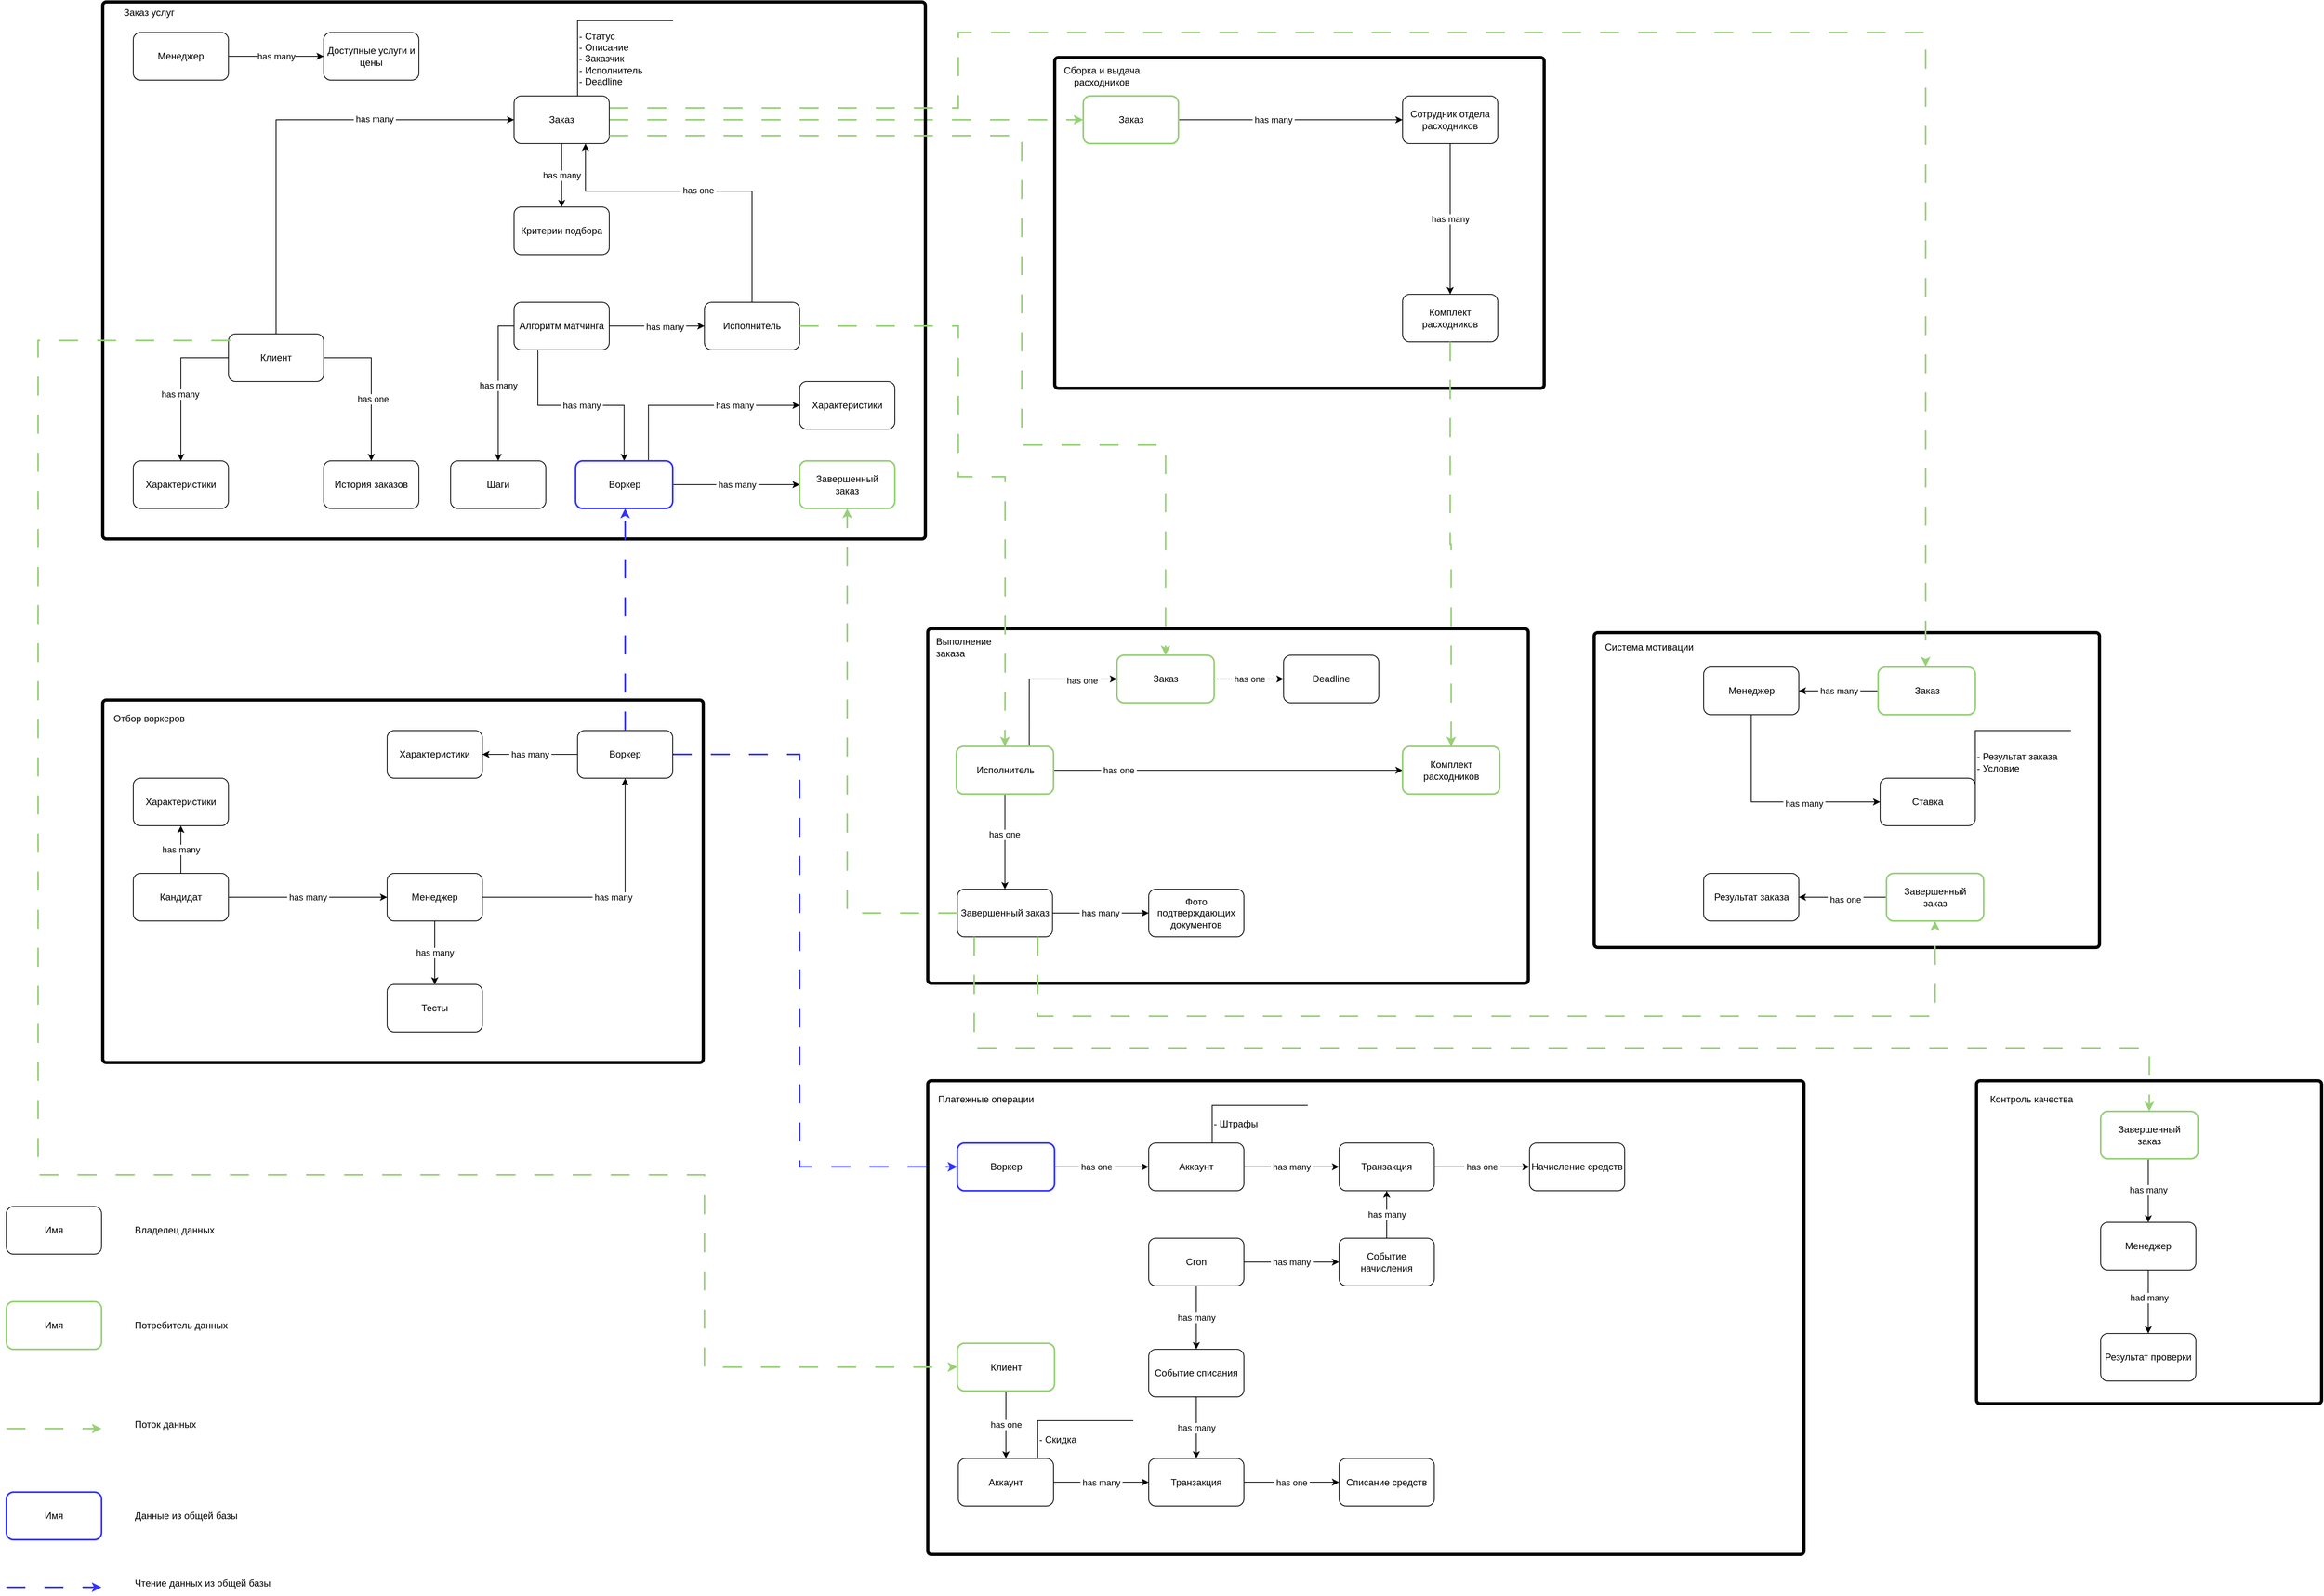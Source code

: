 <mxfile version="21.2.8" type="device">
  <diagram name="Страница 1" id="Lwf3m-4QlOgpuo_kP1Js">
    <mxGraphModel dx="1508" dy="991" grid="1" gridSize="10" guides="1" tooltips="1" connect="1" arrows="1" fold="1" page="1" pageScale="1" pageWidth="2339" pageHeight="3300" math="0" shadow="0">
      <root>
        <mxCell id="0" />
        <mxCell id="1" parent="0" />
        <mxCell id="w28DLQlOVZBrRj4EJd5n-156" style="edgeStyle=orthogonalEdgeStyle;rounded=0;orthogonalLoop=1;jettySize=auto;html=1;exitX=1;exitY=0.5;exitDx=0;exitDy=0;strokeColor=#97D077;dashed=1;dashPattern=12 12;strokeWidth=2;entryX=0;entryY=0.5;entryDx=0;entryDy=0;" edge="1" parent="1" source="w28DLQlOVZBrRj4EJd5n-175" target="w28DLQlOVZBrRj4EJd5n-205">
          <mxGeometry relative="1" as="geometry">
            <mxPoint x="880" y="909.66" as="sourcePoint" />
            <mxPoint x="1220" y="909.66" as="targetPoint" />
          </mxGeometry>
        </mxCell>
        <mxCell id="w28DLQlOVZBrRj4EJd5n-160" value="- Статус&lt;br&gt;- Описание&lt;br&gt;- Заказчик&lt;br&gt;- Исполнитель&lt;br&gt;- Deadline" style="shape=partialRectangle;whiteSpace=wrap;html=1;bottom=0;right=0;fillColor=none;align=left;" vertex="1" parent="1">
          <mxGeometry x="840" y="745" width="120" height="95" as="geometry" />
        </mxCell>
        <mxCell id="w28DLQlOVZBrRj4EJd5n-161" value="" style="verticalLabelPosition=bottom;verticalAlign=top;html=1;shape=mxgraph.basic.rounded_frame;dx=3;whiteSpace=wrap;fillColor=#000000;" vertex="1" parent="1">
          <mxGeometry x="240" y="1600" width="760" height="460" as="geometry" />
        </mxCell>
        <mxCell id="w28DLQlOVZBrRj4EJd5n-162" value="Отбор воркеров" style="text;html=1;strokeColor=none;fillColor=none;align=center;verticalAlign=middle;whiteSpace=wrap;rounded=0;" vertex="1" parent="1">
          <mxGeometry x="240" y="1610" width="120" height="30" as="geometry" />
        </mxCell>
        <mxCell id="w28DLQlOVZBrRj4EJd5n-163" value="" style="verticalLabelPosition=bottom;verticalAlign=top;html=1;shape=mxgraph.basic.rounded_frame;dx=3;whiteSpace=wrap;fillColor=#000000;" vertex="1" parent="1">
          <mxGeometry x="1280" y="2080" width="1107.5" height="600" as="geometry" />
        </mxCell>
        <mxCell id="w28DLQlOVZBrRj4EJd5n-164" value="Платежные операции" style="text;html=1;strokeColor=none;fillColor=none;align=center;verticalAlign=middle;whiteSpace=wrap;rounded=0;" vertex="1" parent="1">
          <mxGeometry x="1290" y="2090" width="130" height="30" as="geometry" />
        </mxCell>
        <mxCell id="w28DLQlOVZBrRj4EJd5n-165" value="" style="verticalLabelPosition=bottom;verticalAlign=top;html=1;shape=mxgraph.basic.rounded_frame;dx=3;whiteSpace=wrap;fillColor=#000000;" vertex="1" parent="1">
          <mxGeometry x="240" y="720" width="1040" height="680" as="geometry" />
        </mxCell>
        <mxCell id="w28DLQlOVZBrRj4EJd5n-166" value="Заказ услуг" style="text;html=1;strokeColor=none;fillColor=none;align=center;verticalAlign=middle;whiteSpace=wrap;rounded=0;" vertex="1" parent="1">
          <mxGeometry x="240" y="720" width="120" height="30" as="geometry" />
        </mxCell>
        <mxCell id="w28DLQlOVZBrRj4EJd5n-167" value="" style="verticalLabelPosition=bottom;verticalAlign=top;html=1;shape=mxgraph.basic.rounded_frame;dx=3;whiteSpace=wrap;strokeColor=#000000;fillColor=#000000;" vertex="1" parent="1">
          <mxGeometry x="1440" y="790" width="620" height="420" as="geometry" />
        </mxCell>
        <mxCell id="w28DLQlOVZBrRj4EJd5n-168" value="Сборка и выдача расходников" style="text;html=1;strokeColor=none;fillColor=none;align=center;verticalAlign=middle;whiteSpace=wrap;rounded=0;" vertex="1" parent="1">
          <mxGeometry x="1441.25" y="800" width="120" height="30" as="geometry" />
        </mxCell>
        <mxCell id="w28DLQlOVZBrRj4EJd5n-169" value="" style="verticalLabelPosition=bottom;verticalAlign=top;html=1;shape=mxgraph.basic.rounded_frame;dx=3;whiteSpace=wrap;strokeColor=#000000;fillColor=#000000;" vertex="1" parent="1">
          <mxGeometry x="2120" y="1515" width="640" height="400" as="geometry" />
        </mxCell>
        <mxCell id="w28DLQlOVZBrRj4EJd5n-170" value="Система мотивации" style="text;html=1;strokeColor=none;fillColor=none;align=center;verticalAlign=middle;whiteSpace=wrap;rounded=0;" vertex="1" parent="1">
          <mxGeometry x="2130.5" y="1520" width="120" height="30" as="geometry" />
        </mxCell>
        <mxCell id="w28DLQlOVZBrRj4EJd5n-171" value="" style="verticalLabelPosition=bottom;verticalAlign=top;html=1;shape=mxgraph.basic.rounded_frame;dx=3;whiteSpace=wrap;strokeColor=#000000;fillColor=#000000;" vertex="1" parent="1">
          <mxGeometry x="1280" y="1510" width="760" height="450" as="geometry" />
        </mxCell>
        <mxCell id="w28DLQlOVZBrRj4EJd5n-172" value="Выполнение&lt;br&gt;заказа" style="text;html=1;strokeColor=none;fillColor=none;align=left;verticalAlign=middle;whiteSpace=wrap;rounded=0;" vertex="1" parent="1">
          <mxGeometry x="1290" y="1520" width="120" height="30" as="geometry" />
        </mxCell>
        <mxCell id="w28DLQlOVZBrRj4EJd5n-173" value="Контроль качества" style="text;html=1;strokeColor=none;fillColor=none;align=center;verticalAlign=middle;whiteSpace=wrap;rounded=0;" vertex="1" parent="1">
          <mxGeometry x="2612.5" y="2090" width="120" height="30" as="geometry" />
        </mxCell>
        <mxCell id="w28DLQlOVZBrRj4EJd5n-174" value="" style="verticalLabelPosition=bottom;verticalAlign=top;html=1;shape=mxgraph.basic.rounded_frame;dx=3;whiteSpace=wrap;strokeColor=#000000;fillColor=#000000;" vertex="1" parent="1">
          <mxGeometry x="2602" y="2080" width="438" height="410" as="geometry" />
        </mxCell>
        <mxCell id="w28DLQlOVZBrRj4EJd5n-199" value="has many" style="edgeStyle=orthogonalEdgeStyle;rounded=0;orthogonalLoop=1;jettySize=auto;html=1;exitX=0.5;exitY=1;exitDx=0;exitDy=0;entryX=0.5;entryY=0;entryDx=0;entryDy=0;" edge="1" parent="1" source="w28DLQlOVZBrRj4EJd5n-175" target="w28DLQlOVZBrRj4EJd5n-197">
          <mxGeometry relative="1" as="geometry" />
        </mxCell>
        <mxCell id="w28DLQlOVZBrRj4EJd5n-279" style="edgeStyle=orthogonalEdgeStyle;rounded=0;orthogonalLoop=1;jettySize=auto;html=1;exitX=1;exitY=0.25;exitDx=0;exitDy=0;dashed=1;dashPattern=12 12;entryX=0.489;entryY=-0.012;entryDx=0;entryDy=0;strokeColor=#97D077;entryPerimeter=0;strokeWidth=2;" edge="1" parent="1" source="w28DLQlOVZBrRj4EJd5n-175" target="w28DLQlOVZBrRj4EJd5n-280">
          <mxGeometry relative="1" as="geometry">
            <Array as="points">
              <mxPoint x="1320" y="855" />
              <mxPoint x="1320" y="760" />
              <mxPoint x="2539" y="760" />
            </Array>
          </mxGeometry>
        </mxCell>
        <mxCell id="w28DLQlOVZBrRj4EJd5n-175" value="Заказ" style="rounded=1;whiteSpace=wrap;html=1;" vertex="1" parent="1">
          <mxGeometry x="760" y="840" width="120" height="60" as="geometry" />
        </mxCell>
        <mxCell id="w28DLQlOVZBrRj4EJd5n-178" style="edgeStyle=orthogonalEdgeStyle;rounded=0;orthogonalLoop=1;jettySize=auto;html=1;exitX=0;exitY=0.5;exitDx=0;exitDy=0;" edge="1" parent="1" source="w28DLQlOVZBrRj4EJd5n-176" target="w28DLQlOVZBrRj4EJd5n-177">
          <mxGeometry relative="1" as="geometry" />
        </mxCell>
        <mxCell id="w28DLQlOVZBrRj4EJd5n-179" value="has many" style="edgeLabel;html=1;align=center;verticalAlign=middle;resizable=0;points=[];" vertex="1" connectable="0" parent="w28DLQlOVZBrRj4EJd5n-178">
          <mxGeometry x="0.117" y="-1" relative="1" as="geometry">
            <mxPoint as="offset" />
          </mxGeometry>
        </mxCell>
        <mxCell id="w28DLQlOVZBrRj4EJd5n-181" style="edgeStyle=orthogonalEdgeStyle;rounded=0;orthogonalLoop=1;jettySize=auto;html=1;exitX=1;exitY=0.5;exitDx=0;exitDy=0;" edge="1" parent="1" source="w28DLQlOVZBrRj4EJd5n-176" target="w28DLQlOVZBrRj4EJd5n-180">
          <mxGeometry relative="1" as="geometry" />
        </mxCell>
        <mxCell id="w28DLQlOVZBrRj4EJd5n-182" value="has one" style="edgeLabel;html=1;align=center;verticalAlign=middle;resizable=0;points=[];" vertex="1" connectable="0" parent="w28DLQlOVZBrRj4EJd5n-181">
          <mxGeometry x="0.179" y="2" relative="1" as="geometry">
            <mxPoint as="offset" />
          </mxGeometry>
        </mxCell>
        <mxCell id="w28DLQlOVZBrRj4EJd5n-194" style="edgeStyle=orthogonalEdgeStyle;rounded=0;orthogonalLoop=1;jettySize=auto;html=1;exitX=0.5;exitY=0;exitDx=0;exitDy=0;entryX=0;entryY=0.5;entryDx=0;entryDy=0;" edge="1" parent="1" source="w28DLQlOVZBrRj4EJd5n-176" target="w28DLQlOVZBrRj4EJd5n-175">
          <mxGeometry relative="1" as="geometry" />
        </mxCell>
        <mxCell id="w28DLQlOVZBrRj4EJd5n-195" value="&amp;nbsp;has many&amp;nbsp;" style="edgeLabel;html=1;align=center;verticalAlign=middle;resizable=0;points=[];" vertex="1" connectable="0" parent="w28DLQlOVZBrRj4EJd5n-194">
          <mxGeometry x="0.383" y="1" relative="1" as="geometry">
            <mxPoint as="offset" />
          </mxGeometry>
        </mxCell>
        <mxCell id="w28DLQlOVZBrRj4EJd5n-176" value="Клиент" style="rounded=1;whiteSpace=wrap;html=1;" vertex="1" parent="1">
          <mxGeometry x="400" y="1140" width="120" height="60" as="geometry" />
        </mxCell>
        <mxCell id="w28DLQlOVZBrRj4EJd5n-177" value="Характеристики" style="rounded=1;whiteSpace=wrap;html=1;" vertex="1" parent="1">
          <mxGeometry x="280" y="1300" width="120" height="60" as="geometry" />
        </mxCell>
        <mxCell id="w28DLQlOVZBrRj4EJd5n-180" value="История заказов" style="rounded=1;whiteSpace=wrap;html=1;" vertex="1" parent="1">
          <mxGeometry x="520" y="1300" width="120" height="60" as="geometry" />
        </mxCell>
        <mxCell id="w28DLQlOVZBrRj4EJd5n-185" value="has many" style="edgeStyle=orthogonalEdgeStyle;rounded=0;orthogonalLoop=1;jettySize=auto;html=1;exitX=1;exitY=0.5;exitDx=0;exitDy=0;entryX=0;entryY=0.5;entryDx=0;entryDy=0;" edge="1" parent="1" source="w28DLQlOVZBrRj4EJd5n-183" target="w28DLQlOVZBrRj4EJd5n-184">
          <mxGeometry relative="1" as="geometry" />
        </mxCell>
        <mxCell id="w28DLQlOVZBrRj4EJd5n-183" value="Менеджер" style="rounded=1;whiteSpace=wrap;html=1;" vertex="1" parent="1">
          <mxGeometry x="280" y="760" width="120" height="60" as="geometry" />
        </mxCell>
        <mxCell id="w28DLQlOVZBrRj4EJd5n-184" value="Доступные услуги и цены" style="rounded=1;whiteSpace=wrap;html=1;" vertex="1" parent="1">
          <mxGeometry x="520" y="760" width="120" height="60" as="geometry" />
        </mxCell>
        <mxCell id="w28DLQlOVZBrRj4EJd5n-201" style="edgeStyle=orthogonalEdgeStyle;rounded=0;orthogonalLoop=1;jettySize=auto;html=1;exitX=1;exitY=0.5;exitDx=0;exitDy=0;" edge="1" parent="1" source="w28DLQlOVZBrRj4EJd5n-190" target="w28DLQlOVZBrRj4EJd5n-200">
          <mxGeometry relative="1" as="geometry" />
        </mxCell>
        <mxCell id="w28DLQlOVZBrRj4EJd5n-202" value="&amp;nbsp;has many&amp;nbsp;" style="edgeLabel;html=1;align=center;verticalAlign=middle;resizable=0;points=[];" vertex="1" connectable="0" parent="w28DLQlOVZBrRj4EJd5n-201">
          <mxGeometry x="0.166" y="-1" relative="1" as="geometry">
            <mxPoint as="offset" />
          </mxGeometry>
        </mxCell>
        <mxCell id="w28DLQlOVZBrRj4EJd5n-208" value="&amp;nbsp;has many&amp;nbsp;" style="edgeStyle=orthogonalEdgeStyle;rounded=0;orthogonalLoop=1;jettySize=auto;html=1;exitX=0.25;exitY=1;exitDx=0;exitDy=0;" edge="1" parent="1" source="w28DLQlOVZBrRj4EJd5n-190" target="w28DLQlOVZBrRj4EJd5n-207">
          <mxGeometry relative="1" as="geometry" />
        </mxCell>
        <mxCell id="w28DLQlOVZBrRj4EJd5n-227" value="has many" style="edgeStyle=orthogonalEdgeStyle;rounded=0;orthogonalLoop=1;jettySize=auto;html=1;exitX=0;exitY=0.5;exitDx=0;exitDy=0;" edge="1" parent="1" source="w28DLQlOVZBrRj4EJd5n-190" target="w28DLQlOVZBrRj4EJd5n-191">
          <mxGeometry relative="1" as="geometry" />
        </mxCell>
        <mxCell id="w28DLQlOVZBrRj4EJd5n-190" value="Алгоритм матчинга" style="rounded=1;whiteSpace=wrap;html=1;" vertex="1" parent="1">
          <mxGeometry x="760" y="1100" width="120" height="60" as="geometry" />
        </mxCell>
        <mxCell id="w28DLQlOVZBrRj4EJd5n-191" value="Шаги" style="rounded=1;whiteSpace=wrap;html=1;" vertex="1" parent="1">
          <mxGeometry x="680" y="1300" width="120" height="60" as="geometry" />
        </mxCell>
        <mxCell id="w28DLQlOVZBrRj4EJd5n-197" value="Критерии подбора" style="rounded=1;whiteSpace=wrap;html=1;" vertex="1" parent="1">
          <mxGeometry x="760" y="980" width="120" height="60" as="geometry" />
        </mxCell>
        <mxCell id="w28DLQlOVZBrRj4EJd5n-203" style="edgeStyle=orthogonalEdgeStyle;rounded=0;orthogonalLoop=1;jettySize=auto;html=1;exitX=0.5;exitY=0;exitDx=0;exitDy=0;entryX=0.75;entryY=1;entryDx=0;entryDy=0;" edge="1" parent="1" source="w28DLQlOVZBrRj4EJd5n-200" target="w28DLQlOVZBrRj4EJd5n-175">
          <mxGeometry relative="1" as="geometry">
            <Array as="points">
              <mxPoint x="1060" y="960" />
              <mxPoint x="850" y="960" />
            </Array>
          </mxGeometry>
        </mxCell>
        <mxCell id="w28DLQlOVZBrRj4EJd5n-204" value="&amp;nbsp;has one&amp;nbsp;" style="edgeLabel;html=1;align=center;verticalAlign=middle;resizable=0;points=[];" vertex="1" connectable="0" parent="w28DLQlOVZBrRj4EJd5n-203">
          <mxGeometry x="0.016" y="-1" relative="1" as="geometry">
            <mxPoint as="offset" />
          </mxGeometry>
        </mxCell>
        <mxCell id="w28DLQlOVZBrRj4EJd5n-200" value="Исполнитель" style="rounded=1;whiteSpace=wrap;html=1;" vertex="1" parent="1">
          <mxGeometry x="1000" y="1100" width="120" height="60" as="geometry" />
        </mxCell>
        <mxCell id="w28DLQlOVZBrRj4EJd5n-212" style="edgeStyle=orthogonalEdgeStyle;rounded=0;orthogonalLoop=1;jettySize=auto;html=1;exitX=1;exitY=0.5;exitDx=0;exitDy=0;entryX=0;entryY=0.5;entryDx=0;entryDy=0;" edge="1" parent="1" source="w28DLQlOVZBrRj4EJd5n-205" target="w28DLQlOVZBrRj4EJd5n-211">
          <mxGeometry relative="1" as="geometry" />
        </mxCell>
        <mxCell id="w28DLQlOVZBrRj4EJd5n-216" value="&amp;nbsp;has many&amp;nbsp;" style="edgeLabel;html=1;align=center;verticalAlign=middle;resizable=0;points=[];" vertex="1" connectable="0" parent="w28DLQlOVZBrRj4EJd5n-212">
          <mxGeometry x="-0.154" relative="1" as="geometry">
            <mxPoint as="offset" />
          </mxGeometry>
        </mxCell>
        <mxCell id="w28DLQlOVZBrRj4EJd5n-205" value="Заказ" style="rounded=1;whiteSpace=wrap;html=1;strokeColor=#97D077;strokeWidth=2;" vertex="1" parent="1">
          <mxGeometry x="1477.5" y="840" width="120" height="60" as="geometry" />
        </mxCell>
        <mxCell id="w28DLQlOVZBrRj4EJd5n-232" style="edgeStyle=orthogonalEdgeStyle;rounded=0;orthogonalLoop=1;jettySize=auto;html=1;exitX=1;exitY=0.75;exitDx=0;exitDy=0;" edge="1" parent="1" source="w28DLQlOVZBrRj4EJd5n-207" target="w28DLQlOVZBrRj4EJd5n-223">
          <mxGeometry relative="1" as="geometry">
            <Array as="points">
              <mxPoint x="960" y="1330" />
            </Array>
          </mxGeometry>
        </mxCell>
        <mxCell id="w28DLQlOVZBrRj4EJd5n-234" value="&amp;nbsp;has many&amp;nbsp;" style="edgeLabel;html=1;align=center;verticalAlign=middle;resizable=0;points=[];" vertex="1" connectable="0" parent="w28DLQlOVZBrRj4EJd5n-232">
          <mxGeometry x="0.093" relative="1" as="geometry">
            <mxPoint as="offset" />
          </mxGeometry>
        </mxCell>
        <mxCell id="w28DLQlOVZBrRj4EJd5n-233" style="edgeStyle=orthogonalEdgeStyle;rounded=0;orthogonalLoop=1;jettySize=auto;html=1;exitX=0.75;exitY=0;exitDx=0;exitDy=0;entryX=0;entryY=0.5;entryDx=0;entryDy=0;" edge="1" parent="1" source="w28DLQlOVZBrRj4EJd5n-207" target="w28DLQlOVZBrRj4EJd5n-230">
          <mxGeometry relative="1" as="geometry" />
        </mxCell>
        <mxCell id="w28DLQlOVZBrRj4EJd5n-235" value="&amp;nbsp;has many&amp;nbsp;" style="edgeLabel;html=1;align=center;verticalAlign=middle;resizable=0;points=[];" vertex="1" connectable="0" parent="w28DLQlOVZBrRj4EJd5n-233">
          <mxGeometry x="0.368" relative="1" as="geometry">
            <mxPoint as="offset" />
          </mxGeometry>
        </mxCell>
        <mxCell id="w28DLQlOVZBrRj4EJd5n-207" value="Воркер" style="rounded=1;whiteSpace=wrap;html=1;strokeColor=#3333FF;strokeWidth=2;" vertex="1" parent="1">
          <mxGeometry x="837.5" y="1300" width="122.5" height="60" as="geometry" />
        </mxCell>
        <mxCell id="w28DLQlOVZBrRj4EJd5n-215" value="has many" style="edgeStyle=orthogonalEdgeStyle;rounded=0;orthogonalLoop=1;jettySize=auto;html=1;exitX=0.5;exitY=1;exitDx=0;exitDy=0;" edge="1" parent="1" source="w28DLQlOVZBrRj4EJd5n-211" target="w28DLQlOVZBrRj4EJd5n-214">
          <mxGeometry relative="1" as="geometry" />
        </mxCell>
        <mxCell id="w28DLQlOVZBrRj4EJd5n-211" value="Сотрудник отдела расходников" style="rounded=1;whiteSpace=wrap;html=1;" vertex="1" parent="1">
          <mxGeometry x="1880" y="840" width="120" height="60" as="geometry" />
        </mxCell>
        <mxCell id="w28DLQlOVZBrRj4EJd5n-214" value="Комплект расходников" style="rounded=1;whiteSpace=wrap;html=1;" vertex="1" parent="1">
          <mxGeometry x="1880" y="1090" width="120" height="60" as="geometry" />
        </mxCell>
        <mxCell id="w28DLQlOVZBrRj4EJd5n-244" value="has many" style="edgeStyle=orthogonalEdgeStyle;rounded=0;orthogonalLoop=1;jettySize=auto;html=1;exitX=0.5;exitY=1;exitDx=0;exitDy=0;entryX=0.5;entryY=0;entryDx=0;entryDy=0;" edge="1" parent="1" source="w28DLQlOVZBrRj4EJd5n-218" target="w28DLQlOVZBrRj4EJd5n-219">
          <mxGeometry relative="1" as="geometry" />
        </mxCell>
        <mxCell id="w28DLQlOVZBrRj4EJd5n-247" value="&amp;nbsp;has many&amp;nbsp;" style="edgeStyle=orthogonalEdgeStyle;rounded=0;orthogonalLoop=1;jettySize=auto;html=1;exitX=1;exitY=0.5;exitDx=0;exitDy=0;entryX=0.5;entryY=1;entryDx=0;entryDy=0;" edge="1" parent="1" source="w28DLQlOVZBrRj4EJd5n-218" target="w28DLQlOVZBrRj4EJd5n-220">
          <mxGeometry relative="1" as="geometry" />
        </mxCell>
        <mxCell id="w28DLQlOVZBrRj4EJd5n-218" value="Менеджер" style="rounded=1;whiteSpace=wrap;html=1;" vertex="1" parent="1">
          <mxGeometry x="600" y="1820" width="120" height="60" as="geometry" />
        </mxCell>
        <mxCell id="w28DLQlOVZBrRj4EJd5n-219" value="Тесты" style="rounded=1;whiteSpace=wrap;html=1;" vertex="1" parent="1">
          <mxGeometry x="600" y="1960" width="120" height="60" as="geometry" />
        </mxCell>
        <mxCell id="w28DLQlOVZBrRj4EJd5n-222" value="&amp;nbsp;has many&amp;nbsp;" style="edgeStyle=orthogonalEdgeStyle;rounded=0;orthogonalLoop=1;jettySize=auto;html=1;exitX=0;exitY=0.5;exitDx=0;exitDy=0;entryX=1;entryY=0.5;entryDx=0;entryDy=0;" edge="1" parent="1" source="w28DLQlOVZBrRj4EJd5n-220" target="w28DLQlOVZBrRj4EJd5n-221">
          <mxGeometry relative="1" as="geometry" />
        </mxCell>
        <mxCell id="w28DLQlOVZBrRj4EJd5n-330" style="edgeStyle=orthogonalEdgeStyle;rounded=0;orthogonalLoop=1;jettySize=auto;html=1;exitX=1;exitY=0.5;exitDx=0;exitDy=0;entryX=0;entryY=0.5;entryDx=0;entryDy=0;strokeWidth=2;dashed=1;dashPattern=12 12;strokeColor=#3333FF;" edge="1" parent="1" source="w28DLQlOVZBrRj4EJd5n-220" target="w28DLQlOVZBrRj4EJd5n-331">
          <mxGeometry relative="1" as="geometry">
            <mxPoint x="1160" y="2150" as="targetPoint" />
            <Array as="points">
              <mxPoint x="1120" y="1670" />
              <mxPoint x="1120" y="2190" />
            </Array>
          </mxGeometry>
        </mxCell>
        <mxCell id="w28DLQlOVZBrRj4EJd5n-220" value="Воркер" style="rounded=1;whiteSpace=wrap;html=1;" vertex="1" parent="1">
          <mxGeometry x="840" y="1640" width="120" height="60" as="geometry" />
        </mxCell>
        <mxCell id="w28DLQlOVZBrRj4EJd5n-221" value="Характеристики" style="rounded=1;whiteSpace=wrap;html=1;" vertex="1" parent="1">
          <mxGeometry x="600" y="1640" width="120" height="60" as="geometry" />
        </mxCell>
        <mxCell id="w28DLQlOVZBrRj4EJd5n-223" value="Завершенный&lt;br&gt;заказ" style="rounded=1;whiteSpace=wrap;html=1;strokeColor=#97D077;strokeWidth=2;" vertex="1" parent="1">
          <mxGeometry x="1120" y="1300" width="120" height="60" as="geometry" />
        </mxCell>
        <mxCell id="w28DLQlOVZBrRj4EJd5n-226" style="edgeStyle=orthogonalEdgeStyle;rounded=0;orthogonalLoop=1;jettySize=auto;html=1;exitX=0.5;exitY=0;exitDx=0;exitDy=0;strokeColor=#3333FF;dashed=1;dashPattern=12 12;strokeWidth=2;" edge="1" parent="1" source="w28DLQlOVZBrRj4EJd5n-220">
          <mxGeometry relative="1" as="geometry">
            <mxPoint x="890" y="919.66" as="sourcePoint" />
            <mxPoint x="900" y="1360" as="targetPoint" />
            <Array as="points">
              <mxPoint x="900" y="1360" />
            </Array>
          </mxGeometry>
        </mxCell>
        <mxCell id="w28DLQlOVZBrRj4EJd5n-230" value="Характеристики" style="rounded=1;whiteSpace=wrap;html=1;" vertex="1" parent="1">
          <mxGeometry x="1120" y="1200" width="120" height="60" as="geometry" />
        </mxCell>
        <mxCell id="w28DLQlOVZBrRj4EJd5n-243" value="has many" style="edgeStyle=orthogonalEdgeStyle;rounded=0;orthogonalLoop=1;jettySize=auto;html=1;exitX=0.5;exitY=0;exitDx=0;exitDy=0;entryX=0.5;entryY=1;entryDx=0;entryDy=0;" edge="1" parent="1" source="w28DLQlOVZBrRj4EJd5n-241" target="w28DLQlOVZBrRj4EJd5n-242">
          <mxGeometry relative="1" as="geometry" />
        </mxCell>
        <mxCell id="w28DLQlOVZBrRj4EJd5n-245" value="&amp;nbsp;has many&amp;nbsp;" style="edgeStyle=orthogonalEdgeStyle;rounded=0;orthogonalLoop=1;jettySize=auto;html=1;exitX=1;exitY=0.5;exitDx=0;exitDy=0;" edge="1" parent="1" source="w28DLQlOVZBrRj4EJd5n-241" target="w28DLQlOVZBrRj4EJd5n-218">
          <mxGeometry relative="1" as="geometry" />
        </mxCell>
        <mxCell id="w28DLQlOVZBrRj4EJd5n-241" value="Кандидат" style="rounded=1;whiteSpace=wrap;html=1;" vertex="1" parent="1">
          <mxGeometry x="280" y="1820" width="120" height="60" as="geometry" />
        </mxCell>
        <mxCell id="w28DLQlOVZBrRj4EJd5n-242" value="Характеристики" style="rounded=1;whiteSpace=wrap;html=1;" vertex="1" parent="1">
          <mxGeometry x="280" y="1700" width="120" height="60" as="geometry" />
        </mxCell>
        <mxCell id="w28DLQlOVZBrRj4EJd5n-251" value="" style="edgeStyle=orthogonalEdgeStyle;rounded=0;orthogonalLoop=1;jettySize=auto;html=1;exitX=1;exitY=0.5;exitDx=0;exitDy=0;entryX=0;entryY=0.5;entryDx=0;entryDy=0;" edge="1" parent="1" source="w28DLQlOVZBrRj4EJd5n-249" target="w28DLQlOVZBrRj4EJd5n-250">
          <mxGeometry relative="1" as="geometry">
            <Array as="points">
              <mxPoint x="1780" y="1690" />
            </Array>
          </mxGeometry>
        </mxCell>
        <mxCell id="w28DLQlOVZBrRj4EJd5n-271" value="&amp;nbsp;has one&amp;nbsp;" style="edgeLabel;html=1;align=center;verticalAlign=middle;resizable=0;points=[];" vertex="1" connectable="0" parent="w28DLQlOVZBrRj4EJd5n-251">
          <mxGeometry x="-0.627" relative="1" as="geometry">
            <mxPoint as="offset" />
          </mxGeometry>
        </mxCell>
        <mxCell id="w28DLQlOVZBrRj4EJd5n-256" style="edgeStyle=orthogonalEdgeStyle;rounded=0;orthogonalLoop=1;jettySize=auto;html=1;exitX=0.75;exitY=0;exitDx=0;exitDy=0;entryX=0;entryY=0.5;entryDx=0;entryDy=0;" edge="1" parent="1" source="w28DLQlOVZBrRj4EJd5n-249" target="w28DLQlOVZBrRj4EJd5n-255">
          <mxGeometry relative="1" as="geometry" />
        </mxCell>
        <mxCell id="w28DLQlOVZBrRj4EJd5n-257" value="&amp;nbsp;has one&amp;nbsp;" style="edgeLabel;html=1;align=center;verticalAlign=middle;resizable=0;points=[];" vertex="1" connectable="0" parent="w28DLQlOVZBrRj4EJd5n-256">
          <mxGeometry x="0.55" y="-2" relative="1" as="geometry">
            <mxPoint as="offset" />
          </mxGeometry>
        </mxCell>
        <mxCell id="w28DLQlOVZBrRj4EJd5n-261" style="edgeStyle=orthogonalEdgeStyle;rounded=0;orthogonalLoop=1;jettySize=auto;html=1;exitX=0.5;exitY=1;exitDx=0;exitDy=0;entryX=0.5;entryY=0;entryDx=0;entryDy=0;" edge="1" parent="1" source="w28DLQlOVZBrRj4EJd5n-249" target="w28DLQlOVZBrRj4EJd5n-258">
          <mxGeometry relative="1" as="geometry" />
        </mxCell>
        <mxCell id="w28DLQlOVZBrRj4EJd5n-262" value="has one" style="edgeLabel;html=1;align=center;verticalAlign=middle;resizable=0;points=[];" vertex="1" connectable="0" parent="w28DLQlOVZBrRj4EJd5n-261">
          <mxGeometry x="-0.156" y="-1" relative="1" as="geometry">
            <mxPoint as="offset" />
          </mxGeometry>
        </mxCell>
        <mxCell id="w28DLQlOVZBrRj4EJd5n-249" value="Исполнитель" style="rounded=1;whiteSpace=wrap;html=1;strokeColor=#97D077;strokeWidth=2;" vertex="1" parent="1">
          <mxGeometry x="1317.5" y="1660" width="122.5" height="60" as="geometry" />
        </mxCell>
        <mxCell id="w28DLQlOVZBrRj4EJd5n-250" value="Комплект расходников" style="rounded=1;whiteSpace=wrap;html=1;strokeColor=#97D077;strokeWidth=2;" vertex="1" parent="1">
          <mxGeometry x="1880" y="1660" width="122.5" height="60" as="geometry" />
        </mxCell>
        <mxCell id="w28DLQlOVZBrRj4EJd5n-252" style="edgeStyle=orthogonalEdgeStyle;rounded=0;orthogonalLoop=1;jettySize=auto;html=1;exitX=0.5;exitY=1;exitDx=0;exitDy=0;strokeColor=#97D077;dashed=1;dashPattern=12 12;strokeWidth=2;" edge="1" parent="1" source="w28DLQlOVZBrRj4EJd5n-214" target="w28DLQlOVZBrRj4EJd5n-250">
          <mxGeometry relative="1" as="geometry">
            <mxPoint x="890" y="880" as="sourcePoint" />
            <mxPoint x="1778" y="1560" as="targetPoint" />
          </mxGeometry>
        </mxCell>
        <mxCell id="w28DLQlOVZBrRj4EJd5n-253" style="edgeStyle=orthogonalEdgeStyle;rounded=0;orthogonalLoop=1;jettySize=auto;html=1;exitX=1;exitY=0.5;exitDx=0;exitDy=0;strokeColor=#97D077;dashed=1;dashPattern=12 12;strokeWidth=2;entryX=0.5;entryY=0;entryDx=0;entryDy=0;" edge="1" parent="1" source="w28DLQlOVZBrRj4EJd5n-200" target="w28DLQlOVZBrRj4EJd5n-249">
          <mxGeometry relative="1" as="geometry">
            <mxPoint x="1788" y="1170" as="sourcePoint" />
            <mxPoint x="1788" y="1570" as="targetPoint" />
            <Array as="points">
              <mxPoint x="1320" y="1130" />
              <mxPoint x="1320" y="1320" />
              <mxPoint x="1379" y="1320" />
              <mxPoint x="1379" y="1560" />
            </Array>
          </mxGeometry>
        </mxCell>
        <mxCell id="w28DLQlOVZBrRj4EJd5n-254" style="edgeStyle=orthogonalEdgeStyle;rounded=0;orthogonalLoop=1;jettySize=auto;html=1;strokeColor=#97D077;dashed=1;dashPattern=12 12;strokeWidth=2;entryX=0.5;entryY=0;entryDx=0;entryDy=0;" edge="1" parent="1" target="w28DLQlOVZBrRj4EJd5n-255">
          <mxGeometry relative="1" as="geometry">
            <mxPoint x="880" y="890" as="sourcePoint" />
            <mxPoint x="1490" y="1483.478" as="targetPoint" />
            <Array as="points">
              <mxPoint x="880" y="890" />
              <mxPoint x="1400" y="890" />
              <mxPoint x="1400" y="1280" />
              <mxPoint x="1581" y="1280" />
            </Array>
          </mxGeometry>
        </mxCell>
        <mxCell id="w28DLQlOVZBrRj4EJd5n-269" value="&amp;nbsp;has one&amp;nbsp;" style="edgeStyle=orthogonalEdgeStyle;rounded=0;orthogonalLoop=1;jettySize=auto;html=1;exitX=1;exitY=0.5;exitDx=0;exitDy=0;entryX=0;entryY=0.5;entryDx=0;entryDy=0;" edge="1" parent="1" source="w28DLQlOVZBrRj4EJd5n-255" target="w28DLQlOVZBrRj4EJd5n-268">
          <mxGeometry relative="1" as="geometry" />
        </mxCell>
        <mxCell id="w28DLQlOVZBrRj4EJd5n-255" value="Заказ" style="rounded=1;whiteSpace=wrap;html=1;strokeColor=#97D077;strokeWidth=2;" vertex="1" parent="1">
          <mxGeometry x="1520" y="1545" width="122.5" height="60" as="geometry" />
        </mxCell>
        <mxCell id="w28DLQlOVZBrRj4EJd5n-266" value="&amp;nbsp;has many&amp;nbsp;" style="edgeStyle=orthogonalEdgeStyle;rounded=0;orthogonalLoop=1;jettySize=auto;html=1;exitX=1;exitY=0.5;exitDx=0;exitDy=0;" edge="1" parent="1" source="w28DLQlOVZBrRj4EJd5n-258" target="w28DLQlOVZBrRj4EJd5n-265">
          <mxGeometry relative="1" as="geometry" />
        </mxCell>
        <mxCell id="w28DLQlOVZBrRj4EJd5n-258" value="Завершенный заказ" style="rounded=1;whiteSpace=wrap;html=1;" vertex="1" parent="1">
          <mxGeometry x="1318.75" y="1840" width="120" height="60" as="geometry" />
        </mxCell>
        <mxCell id="w28DLQlOVZBrRj4EJd5n-263" style="edgeStyle=orthogonalEdgeStyle;rounded=0;orthogonalLoop=1;jettySize=auto;html=1;exitX=0;exitY=0.5;exitDx=0;exitDy=0;strokeColor=#97D077;dashed=1;dashPattern=12 12;strokeWidth=2;" edge="1" parent="1" source="w28DLQlOVZBrRj4EJd5n-258" target="w28DLQlOVZBrRj4EJd5n-223">
          <mxGeometry relative="1" as="geometry">
            <mxPoint x="1788" y="1170" as="sourcePoint" />
            <mxPoint x="1788" y="1670" as="targetPoint" />
          </mxGeometry>
        </mxCell>
        <mxCell id="w28DLQlOVZBrRj4EJd5n-265" value="Фото подтверждающих документов" style="rounded=1;whiteSpace=wrap;html=1;" vertex="1" parent="1">
          <mxGeometry x="1560" y="1840" width="120" height="60" as="geometry" />
        </mxCell>
        <mxCell id="w28DLQlOVZBrRj4EJd5n-268" value="Deadline" style="rounded=1;whiteSpace=wrap;html=1;" vertex="1" parent="1">
          <mxGeometry x="1730" y="1545" width="120" height="60" as="geometry" />
        </mxCell>
        <mxCell id="w28DLQlOVZBrRj4EJd5n-296" style="edgeStyle=orthogonalEdgeStyle;rounded=0;orthogonalLoop=1;jettySize=auto;html=1;exitX=0;exitY=0.5;exitDx=0;exitDy=0;entryX=1;entryY=0.5;entryDx=0;entryDy=0;" edge="1" parent="1" source="w28DLQlOVZBrRj4EJd5n-273" target="w28DLQlOVZBrRj4EJd5n-294">
          <mxGeometry relative="1" as="geometry" />
        </mxCell>
        <mxCell id="w28DLQlOVZBrRj4EJd5n-301" value="&amp;nbsp;has one&amp;nbsp;" style="edgeLabel;html=1;align=center;verticalAlign=middle;resizable=0;points=[];" vertex="1" connectable="0" parent="w28DLQlOVZBrRj4EJd5n-296">
          <mxGeometry x="-0.063" y="3" relative="1" as="geometry">
            <mxPoint as="offset" />
          </mxGeometry>
        </mxCell>
        <mxCell id="w28DLQlOVZBrRj4EJd5n-273" value="Завершенный&lt;br&gt;заказ" style="rounded=1;whiteSpace=wrap;html=1;strokeColor=#97D077;strokeWidth=2;" vertex="1" parent="1">
          <mxGeometry x="2490" y="1820" width="122.5" height="60" as="geometry" />
        </mxCell>
        <mxCell id="w28DLQlOVZBrRj4EJd5n-275" style="edgeStyle=orthogonalEdgeStyle;rounded=0;orthogonalLoop=1;jettySize=auto;html=1;strokeColor=#97D077;dashed=1;dashPattern=12 12;strokeWidth=2;entryX=0.5;entryY=1;entryDx=0;entryDy=0;" edge="1" parent="1" source="w28DLQlOVZBrRj4EJd5n-258" target="w28DLQlOVZBrRj4EJd5n-273">
          <mxGeometry relative="1" as="geometry">
            <mxPoint x="1329" y="1880" as="sourcePoint" />
            <mxPoint x="1190" y="1370" as="targetPoint" />
            <Array as="points">
              <mxPoint x="1420" y="2000" />
              <mxPoint x="2551" y="2000" />
            </Array>
          </mxGeometry>
        </mxCell>
        <mxCell id="w28DLQlOVZBrRj4EJd5n-283" style="edgeStyle=orthogonalEdgeStyle;rounded=0;orthogonalLoop=1;jettySize=auto;html=1;exitX=0.5;exitY=1;exitDx=0;exitDy=0;entryX=0;entryY=0.5;entryDx=0;entryDy=0;" edge="1" parent="1" source="w28DLQlOVZBrRj4EJd5n-276" target="w28DLQlOVZBrRj4EJd5n-277">
          <mxGeometry relative="1" as="geometry" />
        </mxCell>
        <mxCell id="w28DLQlOVZBrRj4EJd5n-284" value="&amp;nbsp;has many&amp;nbsp;" style="edgeLabel;html=1;align=center;verticalAlign=middle;resizable=0;points=[];" vertex="1" connectable="0" parent="w28DLQlOVZBrRj4EJd5n-283">
          <mxGeometry x="0.29" y="-2" relative="1" as="geometry">
            <mxPoint as="offset" />
          </mxGeometry>
        </mxCell>
        <mxCell id="w28DLQlOVZBrRj4EJd5n-276" value="Менеджер" style="rounded=1;whiteSpace=wrap;html=1;" vertex="1" parent="1">
          <mxGeometry x="2259.5" y="1560" width="120" height="60" as="geometry" />
        </mxCell>
        <mxCell id="w28DLQlOVZBrRj4EJd5n-277" value="Ставка" style="rounded=1;whiteSpace=wrap;html=1;" vertex="1" parent="1">
          <mxGeometry x="2482" y="1700" width="120" height="60" as="geometry" />
        </mxCell>
        <mxCell id="w28DLQlOVZBrRj4EJd5n-281" value="&amp;nbsp;has many&amp;nbsp;" style="edgeStyle=orthogonalEdgeStyle;rounded=0;orthogonalLoop=1;jettySize=auto;html=1;exitX=0;exitY=0.5;exitDx=0;exitDy=0;entryX=1;entryY=0.5;entryDx=0;entryDy=0;" edge="1" parent="1" source="w28DLQlOVZBrRj4EJd5n-280" target="w28DLQlOVZBrRj4EJd5n-276">
          <mxGeometry relative="1" as="geometry" />
        </mxCell>
        <mxCell id="w28DLQlOVZBrRj4EJd5n-280" value="Заказ" style="rounded=1;whiteSpace=wrap;html=1;strokeColor=#97D077;strokeWidth=2;" vertex="1" parent="1">
          <mxGeometry x="2479.5" y="1560" width="122.5" height="60" as="geometry" />
        </mxCell>
        <mxCell id="w28DLQlOVZBrRj4EJd5n-294" value="Результат заказа" style="rounded=1;whiteSpace=wrap;html=1;" vertex="1" parent="1">
          <mxGeometry x="2259.5" y="1820" width="120" height="60" as="geometry" />
        </mxCell>
        <mxCell id="w28DLQlOVZBrRj4EJd5n-297" value="- Результат заказа&lt;br&gt;- Условие" style="shape=partialRectangle;whiteSpace=wrap;html=1;bottom=0;right=0;fillColor=none;align=left;" vertex="1" parent="1">
          <mxGeometry x="2602" y="1640" width="120" height="80" as="geometry" />
        </mxCell>
        <mxCell id="w28DLQlOVZBrRj4EJd5n-298" style="edgeStyle=orthogonalEdgeStyle;rounded=0;orthogonalLoop=1;jettySize=auto;html=1;strokeColor=#97D077;dashed=1;dashPattern=12 12;strokeWidth=2;entryX=0.5;entryY=0;entryDx=0;entryDy=0;" edge="1" parent="1" target="w28DLQlOVZBrRj4EJd5n-299">
          <mxGeometry relative="1" as="geometry">
            <mxPoint x="1340" y="1900" as="sourcePoint" />
            <mxPoint x="2471" y="1880" as="targetPoint" />
            <Array as="points">
              <mxPoint x="1340" y="2040" />
              <mxPoint x="2821" y="2040" />
            </Array>
          </mxGeometry>
        </mxCell>
        <mxCell id="w28DLQlOVZBrRj4EJd5n-313" value="&amp;nbsp;has many&amp;nbsp;" style="edgeStyle=orthogonalEdgeStyle;rounded=0;orthogonalLoop=1;jettySize=auto;html=1;exitX=0.5;exitY=1;exitDx=0;exitDy=0;entryX=0.5;entryY=0;entryDx=0;entryDy=0;" edge="1" parent="1" source="w28DLQlOVZBrRj4EJd5n-299" target="w28DLQlOVZBrRj4EJd5n-310">
          <mxGeometry relative="1" as="geometry">
            <Array as="points">
              <mxPoint x="2820" y="2180" />
              <mxPoint x="2820" y="2250" />
            </Array>
          </mxGeometry>
        </mxCell>
        <mxCell id="w28DLQlOVZBrRj4EJd5n-299" value="Завершенный&lt;br&gt;заказ" style="rounded=1;whiteSpace=wrap;html=1;strokeColor=#97D077;strokeWidth=2;" vertex="1" parent="1">
          <mxGeometry x="2760" y="2120" width="122.5" height="60" as="geometry" />
        </mxCell>
        <mxCell id="w28DLQlOVZBrRj4EJd5n-303" value="Имя" style="rounded=1;whiteSpace=wrap;html=1;" vertex="1" parent="1">
          <mxGeometry x="120" y="2240" width="120" height="60" as="geometry" />
        </mxCell>
        <mxCell id="w28DLQlOVZBrRj4EJd5n-304" value="Владелец данных" style="text;html=1;align=left;verticalAlign=middle;resizable=0;points=[];autosize=1;strokeColor=none;fillColor=none;" vertex="1" parent="1">
          <mxGeometry x="280" y="2255" width="120" height="30" as="geometry" />
        </mxCell>
        <mxCell id="w28DLQlOVZBrRj4EJd5n-305" value="Имя" style="rounded=1;whiteSpace=wrap;html=1;strokeColor=#97D077;strokeWidth=2;" vertex="1" parent="1">
          <mxGeometry x="120" y="2360" width="120" height="60" as="geometry" />
        </mxCell>
        <mxCell id="w28DLQlOVZBrRj4EJd5n-306" value="Потребитель данных" style="text;html=1;align=left;verticalAlign=middle;resizable=0;points=[];autosize=1;strokeColor=none;fillColor=none;" vertex="1" parent="1">
          <mxGeometry x="280" y="2375" width="140" height="30" as="geometry" />
        </mxCell>
        <mxCell id="w28DLQlOVZBrRj4EJd5n-307" value="" style="endArrow=classic;html=1;rounded=0;strokeWidth=2;strokeColor=#97D077;dashed=1;dashPattern=12 12;" edge="1" parent="1">
          <mxGeometry width="50" height="50" relative="1" as="geometry">
            <mxPoint x="120" y="2520" as="sourcePoint" />
            <mxPoint x="240" y="2520" as="targetPoint" />
          </mxGeometry>
        </mxCell>
        <mxCell id="w28DLQlOVZBrRj4EJd5n-309" value="Поток данных" style="text;html=1;align=left;verticalAlign=middle;resizable=0;points=[];autosize=1;strokeColor=none;fillColor=none;" vertex="1" parent="1">
          <mxGeometry x="280" y="2500" width="100" height="30" as="geometry" />
        </mxCell>
        <mxCell id="w28DLQlOVZBrRj4EJd5n-314" style="edgeStyle=orthogonalEdgeStyle;rounded=0;orthogonalLoop=1;jettySize=auto;html=1;exitX=0.5;exitY=1;exitDx=0;exitDy=0;entryX=0.5;entryY=0;entryDx=0;entryDy=0;" edge="1" parent="1" source="w28DLQlOVZBrRj4EJd5n-310" target="w28DLQlOVZBrRj4EJd5n-311">
          <mxGeometry relative="1" as="geometry" />
        </mxCell>
        <mxCell id="w28DLQlOVZBrRj4EJd5n-315" value="had many" style="edgeLabel;html=1;align=center;verticalAlign=middle;resizable=0;points=[];" vertex="1" connectable="0" parent="w28DLQlOVZBrRj4EJd5n-314">
          <mxGeometry x="-0.137" y="1" relative="1" as="geometry">
            <mxPoint as="offset" />
          </mxGeometry>
        </mxCell>
        <mxCell id="w28DLQlOVZBrRj4EJd5n-310" value="Менеджер" style="rounded=1;whiteSpace=wrap;html=1;" vertex="1" parent="1">
          <mxGeometry x="2760" y="2260" width="120" height="60" as="geometry" />
        </mxCell>
        <mxCell id="w28DLQlOVZBrRj4EJd5n-311" value="Результат проверки" style="rounded=1;whiteSpace=wrap;html=1;" vertex="1" parent="1">
          <mxGeometry x="2760" y="2400" width="120" height="60" as="geometry" />
        </mxCell>
        <mxCell id="w28DLQlOVZBrRj4EJd5n-316" style="edgeStyle=orthogonalEdgeStyle;rounded=0;orthogonalLoop=1;jettySize=auto;html=1;exitX=0.02;exitY=0.137;exitDx=0;exitDy=0;strokeColor=#97D077;dashed=1;dashPattern=12 12;strokeWidth=2;exitPerimeter=0;entryX=0;entryY=0.5;entryDx=0;entryDy=0;" edge="1" parent="1" source="w28DLQlOVZBrRj4EJd5n-176" target="w28DLQlOVZBrRj4EJd5n-317">
          <mxGeometry relative="1" as="geometry">
            <mxPoint x="910" y="1650" as="sourcePoint" />
            <mxPoint x="1260" y="2230" as="targetPoint" />
            <Array as="points">
              <mxPoint x="160" y="1148" />
              <mxPoint x="160" y="2200" />
              <mxPoint x="1000" y="2200" />
              <mxPoint x="1000" y="2443" />
            </Array>
          </mxGeometry>
        </mxCell>
        <mxCell id="w28DLQlOVZBrRj4EJd5n-319" value="has one" style="edgeStyle=orthogonalEdgeStyle;rounded=0;orthogonalLoop=1;jettySize=auto;html=1;exitX=0.5;exitY=1;exitDx=0;exitDy=0;entryX=0.5;entryY=0;entryDx=0;entryDy=0;" edge="1" parent="1" source="w28DLQlOVZBrRj4EJd5n-317" target="w28DLQlOVZBrRj4EJd5n-318">
          <mxGeometry relative="1" as="geometry">
            <Array as="points">
              <mxPoint x="1380" y="2512.5" />
              <mxPoint x="1380" y="2512.5" />
            </Array>
          </mxGeometry>
        </mxCell>
        <mxCell id="w28DLQlOVZBrRj4EJd5n-317" value="Клиент" style="rounded=1;whiteSpace=wrap;html=1;strokeColor=#97D077;strokeWidth=2;" vertex="1" parent="1">
          <mxGeometry x="1318.75" y="2412.5" width="122.5" height="60" as="geometry" />
        </mxCell>
        <mxCell id="w28DLQlOVZBrRj4EJd5n-321" value="&amp;nbsp;has many&amp;nbsp;" style="edgeStyle=orthogonalEdgeStyle;rounded=0;orthogonalLoop=1;jettySize=auto;html=1;exitX=1;exitY=0.5;exitDx=0;exitDy=0;entryX=0;entryY=0.5;entryDx=0;entryDy=0;" edge="1" parent="1" source="w28DLQlOVZBrRj4EJd5n-318" target="w28DLQlOVZBrRj4EJd5n-320">
          <mxGeometry relative="1" as="geometry" />
        </mxCell>
        <mxCell id="w28DLQlOVZBrRj4EJd5n-318" value="Аккаунт" style="rounded=1;whiteSpace=wrap;html=1;" vertex="1" parent="1">
          <mxGeometry x="1320" y="2557.5" width="120" height="60" as="geometry" />
        </mxCell>
        <mxCell id="w28DLQlOVZBrRj4EJd5n-323" value="&amp;nbsp;has one&amp;nbsp;" style="edgeStyle=orthogonalEdgeStyle;rounded=0;orthogonalLoop=1;jettySize=auto;html=1;exitX=1;exitY=0.5;exitDx=0;exitDy=0;" edge="1" parent="1" source="w28DLQlOVZBrRj4EJd5n-320" target="w28DLQlOVZBrRj4EJd5n-322">
          <mxGeometry relative="1" as="geometry" />
        </mxCell>
        <mxCell id="w28DLQlOVZBrRj4EJd5n-320" value="Транзакция" style="rounded=1;whiteSpace=wrap;html=1;" vertex="1" parent="1">
          <mxGeometry x="1560" y="2557.5" width="120" height="60" as="geometry" />
        </mxCell>
        <mxCell id="w28DLQlOVZBrRj4EJd5n-322" value="Списание средств" style="rounded=1;whiteSpace=wrap;html=1;" vertex="1" parent="1">
          <mxGeometry x="1800" y="2557.5" width="120" height="60" as="geometry" />
        </mxCell>
        <mxCell id="w28DLQlOVZBrRj4EJd5n-328" value="has many" style="edgeStyle=orthogonalEdgeStyle;rounded=0;orthogonalLoop=1;jettySize=auto;html=1;exitX=0.5;exitY=1;exitDx=0;exitDy=0;entryX=0.5;entryY=0;entryDx=0;entryDy=0;" edge="1" parent="1" source="w28DLQlOVZBrRj4EJd5n-326" target="w28DLQlOVZBrRj4EJd5n-327">
          <mxGeometry relative="1" as="geometry" />
        </mxCell>
        <mxCell id="w28DLQlOVZBrRj4EJd5n-340" value="&amp;nbsp;has many&amp;nbsp;" style="edgeStyle=orthogonalEdgeStyle;rounded=0;orthogonalLoop=1;jettySize=auto;html=1;exitX=1;exitY=0.5;exitDx=0;exitDy=0;entryX=0;entryY=0.5;entryDx=0;entryDy=0;" edge="1" parent="1" source="w28DLQlOVZBrRj4EJd5n-326" target="w28DLQlOVZBrRj4EJd5n-339">
          <mxGeometry relative="1" as="geometry" />
        </mxCell>
        <mxCell id="w28DLQlOVZBrRj4EJd5n-326" value="Cron" style="rounded=1;whiteSpace=wrap;html=1;" vertex="1" parent="1">
          <mxGeometry x="1560" y="2280" width="120" height="60" as="geometry" />
        </mxCell>
        <mxCell id="w28DLQlOVZBrRj4EJd5n-329" value="has many" style="edgeStyle=orthogonalEdgeStyle;rounded=0;orthogonalLoop=1;jettySize=auto;html=1;exitX=0.5;exitY=1;exitDx=0;exitDy=0;" edge="1" parent="1" source="w28DLQlOVZBrRj4EJd5n-327" target="w28DLQlOVZBrRj4EJd5n-320">
          <mxGeometry relative="1" as="geometry" />
        </mxCell>
        <mxCell id="w28DLQlOVZBrRj4EJd5n-327" value="Событие списания" style="rounded=1;whiteSpace=wrap;html=1;" vertex="1" parent="1">
          <mxGeometry x="1560" y="2420" width="120" height="60" as="geometry" />
        </mxCell>
        <mxCell id="w28DLQlOVZBrRj4EJd5n-333" style="edgeStyle=orthogonalEdgeStyle;rounded=0;orthogonalLoop=1;jettySize=auto;html=1;exitX=1;exitY=0.5;exitDx=0;exitDy=0;" edge="1" parent="1" source="w28DLQlOVZBrRj4EJd5n-331" target="w28DLQlOVZBrRj4EJd5n-332">
          <mxGeometry relative="1" as="geometry" />
        </mxCell>
        <mxCell id="w28DLQlOVZBrRj4EJd5n-334" value="&amp;nbsp;has one&amp;nbsp;" style="edgeLabel;html=1;align=center;verticalAlign=middle;resizable=0;points=[];" vertex="1" connectable="0" parent="w28DLQlOVZBrRj4EJd5n-333">
          <mxGeometry x="-0.112" relative="1" as="geometry">
            <mxPoint as="offset" />
          </mxGeometry>
        </mxCell>
        <mxCell id="w28DLQlOVZBrRj4EJd5n-331" value="Воркер" style="rounded=1;whiteSpace=wrap;html=1;strokeColor=#3333FF;strokeWidth=2;" vertex="1" parent="1">
          <mxGeometry x="1318.75" y="2160" width="122.5" height="60" as="geometry" />
        </mxCell>
        <mxCell id="w28DLQlOVZBrRj4EJd5n-342" value="&amp;nbsp;has many&amp;nbsp;" style="edgeStyle=orthogonalEdgeStyle;rounded=0;orthogonalLoop=1;jettySize=auto;html=1;exitX=1;exitY=0.5;exitDx=0;exitDy=0;entryX=0;entryY=0.5;entryDx=0;entryDy=0;" edge="1" parent="1" source="w28DLQlOVZBrRj4EJd5n-332" target="w28DLQlOVZBrRj4EJd5n-335">
          <mxGeometry relative="1" as="geometry" />
        </mxCell>
        <mxCell id="w28DLQlOVZBrRj4EJd5n-332" value="Аккаунт" style="rounded=1;whiteSpace=wrap;html=1;" vertex="1" parent="1">
          <mxGeometry x="1560" y="2160" width="120" height="60" as="geometry" />
        </mxCell>
        <mxCell id="w28DLQlOVZBrRj4EJd5n-337" value="&amp;nbsp;has one&amp;nbsp;" style="edgeStyle=orthogonalEdgeStyle;rounded=0;orthogonalLoop=1;jettySize=auto;html=1;exitX=1;exitY=0.5;exitDx=0;exitDy=0;entryX=0;entryY=0.5;entryDx=0;entryDy=0;" edge="1" parent="1" source="w28DLQlOVZBrRj4EJd5n-335" target="w28DLQlOVZBrRj4EJd5n-336">
          <mxGeometry relative="1" as="geometry" />
        </mxCell>
        <mxCell id="w28DLQlOVZBrRj4EJd5n-335" value="Транзакция" style="rounded=1;whiteSpace=wrap;html=1;" vertex="1" parent="1">
          <mxGeometry x="1800" y="2160" width="120" height="60" as="geometry" />
        </mxCell>
        <mxCell id="w28DLQlOVZBrRj4EJd5n-336" value="Начисление средств" style="rounded=1;whiteSpace=wrap;html=1;" vertex="1" parent="1">
          <mxGeometry x="2040" y="2160" width="120" height="60" as="geometry" />
        </mxCell>
        <mxCell id="w28DLQlOVZBrRj4EJd5n-341" value="has many" style="edgeStyle=orthogonalEdgeStyle;rounded=0;orthogonalLoop=1;jettySize=auto;html=1;exitX=0.5;exitY=0;exitDx=0;exitDy=0;entryX=0.5;entryY=1;entryDx=0;entryDy=0;" edge="1" parent="1" source="w28DLQlOVZBrRj4EJd5n-339" target="w28DLQlOVZBrRj4EJd5n-335">
          <mxGeometry relative="1" as="geometry">
            <Array as="points">
              <mxPoint x="1860" y="2250" />
              <mxPoint x="1860" y="2250" />
            </Array>
          </mxGeometry>
        </mxCell>
        <mxCell id="w28DLQlOVZBrRj4EJd5n-339" value="Событие начисления" style="rounded=1;whiteSpace=wrap;html=1;" vertex="1" parent="1">
          <mxGeometry x="1800" y="2280" width="120" height="60" as="geometry" />
        </mxCell>
        <mxCell id="w28DLQlOVZBrRj4EJd5n-343" value="- Штрафы" style="shape=partialRectangle;whiteSpace=wrap;html=1;bottom=0;right=0;fillColor=none;align=left;" vertex="1" parent="1">
          <mxGeometry x="1640" y="2112.5" width="120" height="47.5" as="geometry" />
        </mxCell>
        <mxCell id="w28DLQlOVZBrRj4EJd5n-344" value="- Скидка" style="shape=partialRectangle;whiteSpace=wrap;html=1;bottom=0;right=0;fillColor=none;align=left;" vertex="1" parent="1">
          <mxGeometry x="1420" y="2510" width="120" height="47.5" as="geometry" />
        </mxCell>
        <mxCell id="w28DLQlOVZBrRj4EJd5n-345" value="Имя" style="rounded=1;whiteSpace=wrap;html=1;strokeColor=#3333FF;strokeWidth=2;" vertex="1" parent="1">
          <mxGeometry x="120" y="2600" width="120" height="60" as="geometry" />
        </mxCell>
        <mxCell id="w28DLQlOVZBrRj4EJd5n-346" value="Данные из общей базы" style="text;html=1;align=left;verticalAlign=middle;resizable=0;points=[];autosize=1;strokeColor=none;fillColor=none;" vertex="1" parent="1">
          <mxGeometry x="280" y="2615" width="150" height="30" as="geometry" />
        </mxCell>
        <mxCell id="w28DLQlOVZBrRj4EJd5n-347" value="" style="endArrow=classic;html=1;rounded=0;strokeWidth=2;strokeColor=#3333FF;dashed=1;dashPattern=12 12;" edge="1" parent="1">
          <mxGeometry width="50" height="50" relative="1" as="geometry">
            <mxPoint x="120" y="2720" as="sourcePoint" />
            <mxPoint x="240" y="2720" as="targetPoint" />
          </mxGeometry>
        </mxCell>
        <mxCell id="w28DLQlOVZBrRj4EJd5n-348" value="Чтение данных из общей базы" style="text;html=1;align=left;verticalAlign=middle;resizable=0;points=[];autosize=1;strokeColor=none;fillColor=none;" vertex="1" parent="1">
          <mxGeometry x="280" y="2700" width="200" height="30" as="geometry" />
        </mxCell>
      </root>
    </mxGraphModel>
  </diagram>
</mxfile>
